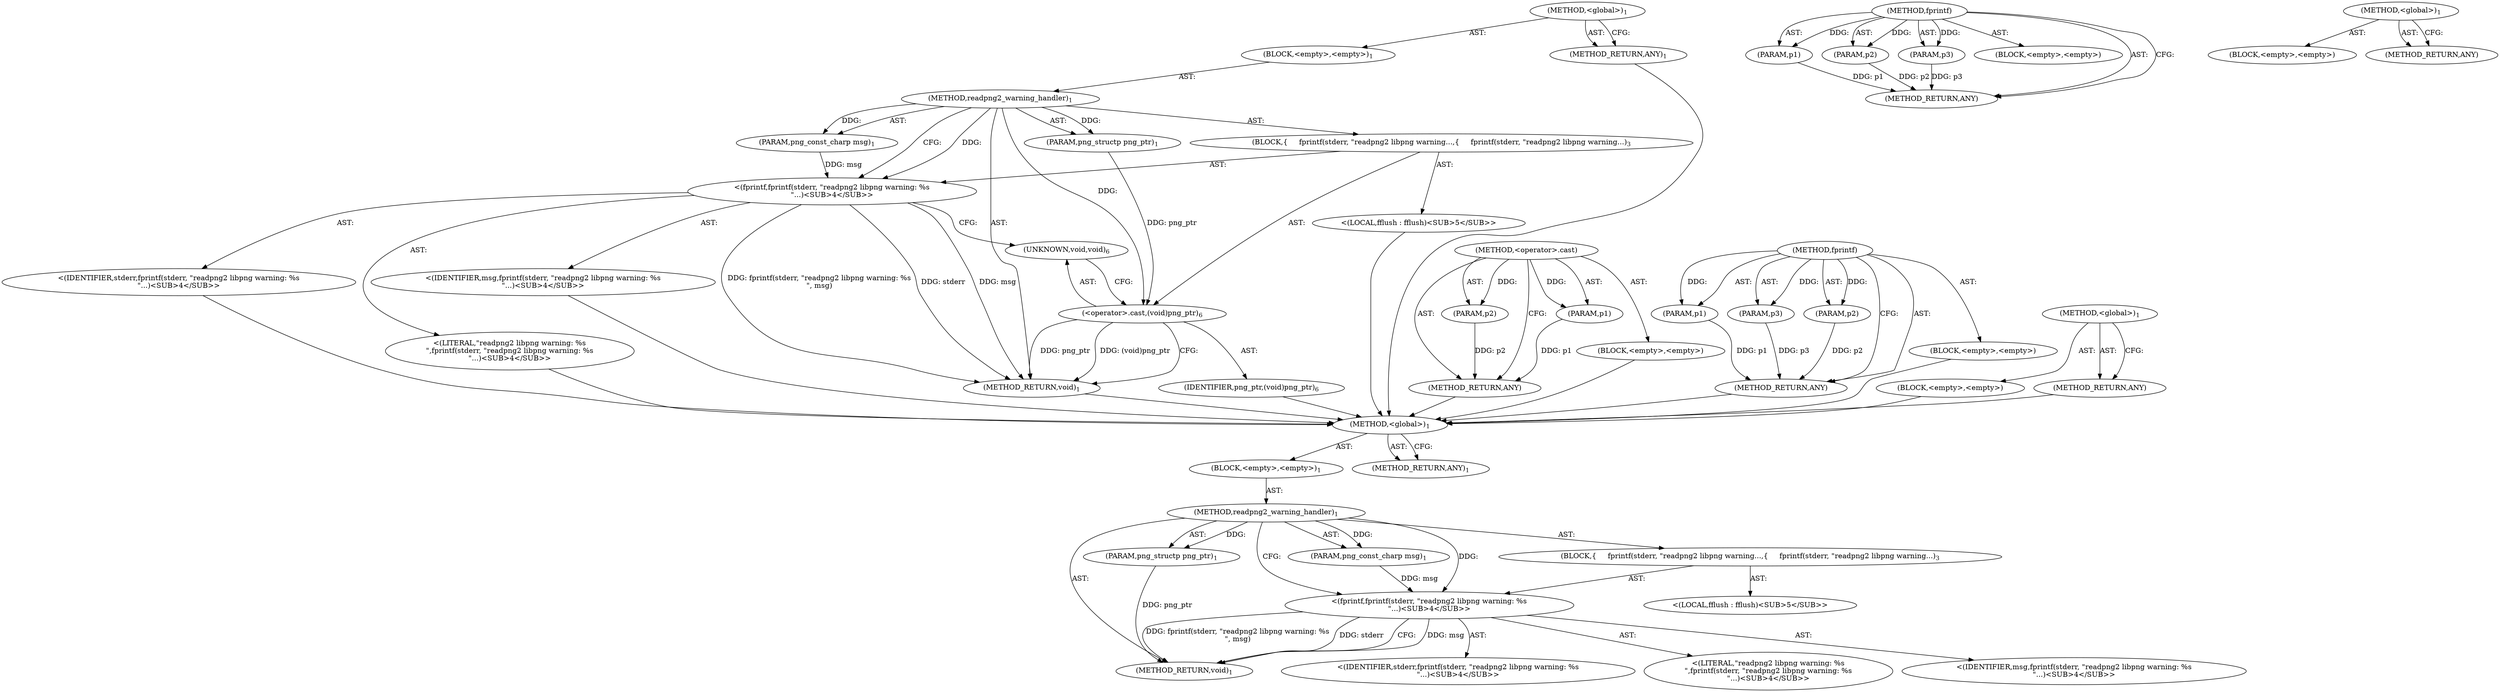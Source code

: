 digraph "&lt;global&gt;" {
vulnerable_6 [label=<(METHOD,&lt;global&gt;)<SUB>1</SUB>>];
vulnerable_7 [label=<(BLOCK,&lt;empty&gt;,&lt;empty&gt;)<SUB>1</SUB>>];
vulnerable_8 [label=<(METHOD,readpng2_warning_handler)<SUB>1</SUB>>];
vulnerable_9 [label=<(PARAM,png_structp png_ptr)<SUB>1</SUB>>];
vulnerable_10 [label=<(PARAM,png_const_charp msg)<SUB>1</SUB>>];
vulnerable_11 [label=<(BLOCK,{
     fprintf(stderr, &quot;readpng2 libpng warning...,{
     fprintf(stderr, &quot;readpng2 libpng warning...)<SUB>3</SUB>>];
vulnerable_12 [label="<(fprintf,fprintf(stderr, &quot;readpng2 libpng warning: %s\n&quot;...)<SUB>4</SUB>>"];
vulnerable_13 [label="<(IDENTIFIER,stderr,fprintf(stderr, &quot;readpng2 libpng warning: %s\n&quot;...)<SUB>4</SUB>>"];
vulnerable_14 [label="<(LITERAL,&quot;readpng2 libpng warning: %s\n&quot;,fprintf(stderr, &quot;readpng2 libpng warning: %s\n&quot;...)<SUB>4</SUB>>"];
vulnerable_15 [label="<(IDENTIFIER,msg,fprintf(stderr, &quot;readpng2 libpng warning: %s\n&quot;...)<SUB>4</SUB>>"];
vulnerable_16 [label="<(LOCAL,fflush : fflush)<SUB>5</SUB>>"];
vulnerable_17 [label=<(METHOD_RETURN,void)<SUB>1</SUB>>];
vulnerable_19 [label=<(METHOD_RETURN,ANY)<SUB>1</SUB>>];
vulnerable_40 [label=<(METHOD,fprintf)>];
vulnerable_41 [label=<(PARAM,p1)>];
vulnerable_42 [label=<(PARAM,p2)>];
vulnerable_43 [label=<(PARAM,p3)>];
vulnerable_44 [label=<(BLOCK,&lt;empty&gt;,&lt;empty&gt;)>];
vulnerable_45 [label=<(METHOD_RETURN,ANY)>];
vulnerable_34 [label=<(METHOD,&lt;global&gt;)<SUB>1</SUB>>];
vulnerable_35 [label=<(BLOCK,&lt;empty&gt;,&lt;empty&gt;)>];
vulnerable_36 [label=<(METHOD_RETURN,ANY)>];
fixed_6 [label=<(METHOD,&lt;global&gt;)<SUB>1</SUB>>];
fixed_7 [label=<(BLOCK,&lt;empty&gt;,&lt;empty&gt;)<SUB>1</SUB>>];
fixed_8 [label=<(METHOD,readpng2_warning_handler)<SUB>1</SUB>>];
fixed_9 [label=<(PARAM,png_structp png_ptr)<SUB>1</SUB>>];
fixed_10 [label=<(PARAM,png_const_charp msg)<SUB>1</SUB>>];
fixed_11 [label=<(BLOCK,{
     fprintf(stderr, &quot;readpng2 libpng warning...,{
     fprintf(stderr, &quot;readpng2 libpng warning...)<SUB>3</SUB>>];
fixed_12 [label="<(fprintf,fprintf(stderr, &quot;readpng2 libpng warning: %s\n&quot;...)<SUB>4</SUB>>"];
fixed_13 [label="<(IDENTIFIER,stderr,fprintf(stderr, &quot;readpng2 libpng warning: %s\n&quot;...)<SUB>4</SUB>>"];
fixed_14 [label="<(LITERAL,&quot;readpng2 libpng warning: %s\n&quot;,fprintf(stderr, &quot;readpng2 libpng warning: %s\n&quot;...)<SUB>4</SUB>>"];
fixed_15 [label="<(IDENTIFIER,msg,fprintf(stderr, &quot;readpng2 libpng warning: %s\n&quot;...)<SUB>4</SUB>>"];
fixed_16 [label="<(LOCAL,fflush : fflush)<SUB>5</SUB>>"];
fixed_17 [label=<(&lt;operator&gt;.cast,(void)png_ptr)<SUB>6</SUB>>];
fixed_18 [label=<(UNKNOWN,void,void)<SUB>6</SUB>>];
fixed_19 [label=<(IDENTIFIER,png_ptr,(void)png_ptr)<SUB>6</SUB>>];
fixed_20 [label=<(METHOD_RETURN,void)<SUB>1</SUB>>];
fixed_22 [label=<(METHOD_RETURN,ANY)<SUB>1</SUB>>];
fixed_49 [label=<(METHOD,&lt;operator&gt;.cast)>];
fixed_50 [label=<(PARAM,p1)>];
fixed_51 [label=<(PARAM,p2)>];
fixed_52 [label=<(BLOCK,&lt;empty&gt;,&lt;empty&gt;)>];
fixed_53 [label=<(METHOD_RETURN,ANY)>];
fixed_43 [label=<(METHOD,fprintf)>];
fixed_44 [label=<(PARAM,p1)>];
fixed_45 [label=<(PARAM,p2)>];
fixed_46 [label=<(PARAM,p3)>];
fixed_47 [label=<(BLOCK,&lt;empty&gt;,&lt;empty&gt;)>];
fixed_48 [label=<(METHOD_RETURN,ANY)>];
fixed_37 [label=<(METHOD,&lt;global&gt;)<SUB>1</SUB>>];
fixed_38 [label=<(BLOCK,&lt;empty&gt;,&lt;empty&gt;)>];
fixed_39 [label=<(METHOD_RETURN,ANY)>];
vulnerable_6 -> vulnerable_7  [key=0, label="AST: "];
vulnerable_6 -> vulnerable_19  [key=0, label="AST: "];
vulnerable_6 -> vulnerable_19  [key=1, label="CFG: "];
vulnerable_7 -> vulnerable_8  [key=0, label="AST: "];
vulnerable_8 -> vulnerable_9  [key=0, label="AST: "];
vulnerable_8 -> vulnerable_9  [key=1, label="DDG: "];
vulnerable_8 -> vulnerable_10  [key=0, label="AST: "];
vulnerable_8 -> vulnerable_10  [key=1, label="DDG: "];
vulnerable_8 -> vulnerable_11  [key=0, label="AST: "];
vulnerable_8 -> vulnerable_17  [key=0, label="AST: "];
vulnerable_8 -> vulnerable_12  [key=0, label="CFG: "];
vulnerable_8 -> vulnerable_12  [key=1, label="DDG: "];
vulnerable_9 -> vulnerable_17  [key=0, label="DDG: png_ptr"];
vulnerable_10 -> vulnerable_12  [key=0, label="DDG: msg"];
vulnerable_11 -> vulnerable_12  [key=0, label="AST: "];
vulnerable_11 -> vulnerable_16  [key=0, label="AST: "];
vulnerable_12 -> vulnerable_13  [key=0, label="AST: "];
vulnerable_12 -> vulnerable_14  [key=0, label="AST: "];
vulnerable_12 -> vulnerable_15  [key=0, label="AST: "];
vulnerable_12 -> vulnerable_17  [key=0, label="CFG: "];
vulnerable_12 -> vulnerable_17  [key=1, label="DDG: msg"];
vulnerable_12 -> vulnerable_17  [key=2, label="DDG: fprintf(stderr, &quot;readpng2 libpng warning: %s\n&quot;, msg)"];
vulnerable_12 -> vulnerable_17  [key=3, label="DDG: stderr"];
vulnerable_40 -> vulnerable_41  [key=0, label="AST: "];
vulnerable_40 -> vulnerable_41  [key=1, label="DDG: "];
vulnerable_40 -> vulnerable_44  [key=0, label="AST: "];
vulnerable_40 -> vulnerable_42  [key=0, label="AST: "];
vulnerable_40 -> vulnerable_42  [key=1, label="DDG: "];
vulnerable_40 -> vulnerable_45  [key=0, label="AST: "];
vulnerable_40 -> vulnerable_45  [key=1, label="CFG: "];
vulnerable_40 -> vulnerable_43  [key=0, label="AST: "];
vulnerable_40 -> vulnerable_43  [key=1, label="DDG: "];
vulnerable_41 -> vulnerable_45  [key=0, label="DDG: p1"];
vulnerable_42 -> vulnerable_45  [key=0, label="DDG: p2"];
vulnerable_43 -> vulnerable_45  [key=0, label="DDG: p3"];
vulnerable_34 -> vulnerable_35  [key=0, label="AST: "];
vulnerable_34 -> vulnerable_36  [key=0, label="AST: "];
vulnerable_34 -> vulnerable_36  [key=1, label="CFG: "];
fixed_6 -> fixed_7  [key=0, label="AST: "];
fixed_6 -> fixed_22  [key=0, label="AST: "];
fixed_6 -> fixed_22  [key=1, label="CFG: "];
fixed_7 -> fixed_8  [key=0, label="AST: "];
fixed_8 -> fixed_9  [key=0, label="AST: "];
fixed_8 -> fixed_9  [key=1, label="DDG: "];
fixed_8 -> fixed_10  [key=0, label="AST: "];
fixed_8 -> fixed_10  [key=1, label="DDG: "];
fixed_8 -> fixed_11  [key=0, label="AST: "];
fixed_8 -> fixed_20  [key=0, label="AST: "];
fixed_8 -> fixed_12  [key=0, label="CFG: "];
fixed_8 -> fixed_12  [key=1, label="DDG: "];
fixed_8 -> fixed_17  [key=0, label="DDG: "];
fixed_9 -> fixed_17  [key=0, label="DDG: png_ptr"];
fixed_10 -> fixed_12  [key=0, label="DDG: msg"];
fixed_11 -> fixed_12  [key=0, label="AST: "];
fixed_11 -> fixed_16  [key=0, label="AST: "];
fixed_11 -> fixed_17  [key=0, label="AST: "];
fixed_12 -> fixed_13  [key=0, label="AST: "];
fixed_12 -> fixed_14  [key=0, label="AST: "];
fixed_12 -> fixed_15  [key=0, label="AST: "];
fixed_12 -> fixed_18  [key=0, label="CFG: "];
fixed_12 -> fixed_20  [key=0, label="DDG: msg"];
fixed_12 -> fixed_20  [key=1, label="DDG: fprintf(stderr, &quot;readpng2 libpng warning: %s\n&quot;, msg)"];
fixed_12 -> fixed_20  [key=2, label="DDG: stderr"];
fixed_13 -> vulnerable_6  [key=0];
fixed_14 -> vulnerable_6  [key=0];
fixed_15 -> vulnerable_6  [key=0];
fixed_16 -> vulnerable_6  [key=0];
fixed_17 -> fixed_18  [key=0, label="AST: "];
fixed_17 -> fixed_19  [key=0, label="AST: "];
fixed_17 -> fixed_20  [key=0, label="CFG: "];
fixed_17 -> fixed_20  [key=1, label="DDG: png_ptr"];
fixed_17 -> fixed_20  [key=2, label="DDG: (void)png_ptr"];
fixed_18 -> fixed_17  [key=0, label="CFG: "];
fixed_19 -> vulnerable_6  [key=0];
fixed_20 -> vulnerable_6  [key=0];
fixed_22 -> vulnerable_6  [key=0];
fixed_49 -> fixed_50  [key=0, label="AST: "];
fixed_49 -> fixed_50  [key=1, label="DDG: "];
fixed_49 -> fixed_52  [key=0, label="AST: "];
fixed_49 -> fixed_51  [key=0, label="AST: "];
fixed_49 -> fixed_51  [key=1, label="DDG: "];
fixed_49 -> fixed_53  [key=0, label="AST: "];
fixed_49 -> fixed_53  [key=1, label="CFG: "];
fixed_50 -> fixed_53  [key=0, label="DDG: p1"];
fixed_51 -> fixed_53  [key=0, label="DDG: p2"];
fixed_52 -> vulnerable_6  [key=0];
fixed_53 -> vulnerable_6  [key=0];
fixed_43 -> fixed_44  [key=0, label="AST: "];
fixed_43 -> fixed_44  [key=1, label="DDG: "];
fixed_43 -> fixed_47  [key=0, label="AST: "];
fixed_43 -> fixed_45  [key=0, label="AST: "];
fixed_43 -> fixed_45  [key=1, label="DDG: "];
fixed_43 -> fixed_48  [key=0, label="AST: "];
fixed_43 -> fixed_48  [key=1, label="CFG: "];
fixed_43 -> fixed_46  [key=0, label="AST: "];
fixed_43 -> fixed_46  [key=1, label="DDG: "];
fixed_44 -> fixed_48  [key=0, label="DDG: p1"];
fixed_45 -> fixed_48  [key=0, label="DDG: p2"];
fixed_46 -> fixed_48  [key=0, label="DDG: p3"];
fixed_47 -> vulnerable_6  [key=0];
fixed_48 -> vulnerable_6  [key=0];
fixed_37 -> fixed_38  [key=0, label="AST: "];
fixed_37 -> fixed_39  [key=0, label="AST: "];
fixed_37 -> fixed_39  [key=1, label="CFG: "];
fixed_38 -> vulnerable_6  [key=0];
fixed_39 -> vulnerable_6  [key=0];
}
